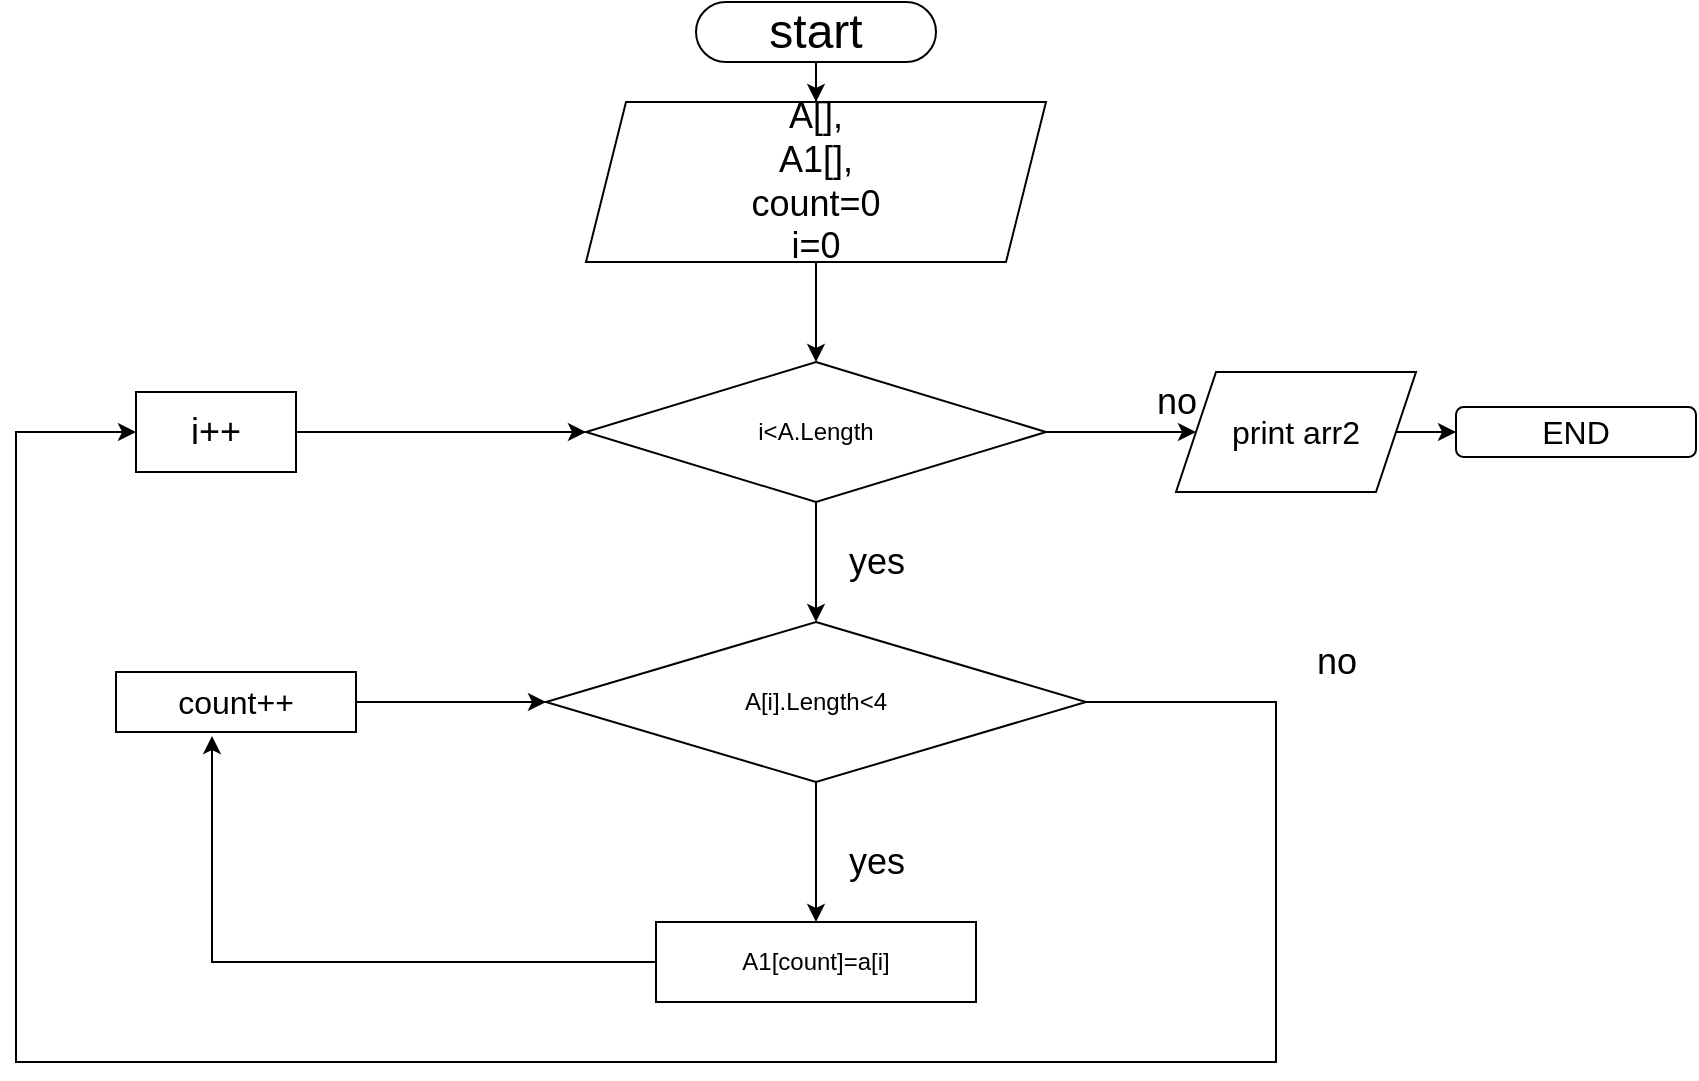<mxfile version="13.9.9" type="device"><diagram id="UBS56JaJqpV31X3wVKsK" name="Страница 1"><mxGraphModel dx="1008" dy="482" grid="1" gridSize="10" guides="1" tooltips="1" connect="1" arrows="1" fold="1" page="1" pageScale="1" pageWidth="827" pageHeight="1169" math="0" shadow="0"><root><mxCell id="0"/><mxCell id="1" parent="0"/><mxCell id="IpU3rbe3QoSzCdOb824w-13" style="edgeStyle=orthogonalEdgeStyle;rounded=0;orthogonalLoop=1;jettySize=auto;html=1;fontSize=24;" parent="1" source="IpU3rbe3QoSzCdOb824w-1" target="IpU3rbe3QoSzCdOb824w-2" edge="1"><mxGeometry relative="1" as="geometry"/></mxCell><mxCell id="IpU3rbe3QoSzCdOb824w-1" value="&lt;font style=&quot;font-size: 24px;&quot;&gt;start&lt;/font&gt;" style="rounded=1;whiteSpace=wrap;html=1;arcSize=50;" parent="1" vertex="1"><mxGeometry x="360" y="20" width="120" height="30" as="geometry"/></mxCell><mxCell id="IpU3rbe3QoSzCdOb824w-14" style="edgeStyle=orthogonalEdgeStyle;rounded=0;orthogonalLoop=1;jettySize=auto;html=1;entryX=0.5;entryY=0;entryDx=0;entryDy=0;fontSize=18;" parent="1" source="IpU3rbe3QoSzCdOb824w-2" target="IpU3rbe3QoSzCdOb824w-3" edge="1"><mxGeometry relative="1" as="geometry"/></mxCell><mxCell id="IpU3rbe3QoSzCdOb824w-2" value="&lt;font style=&quot;font-size: 18px&quot;&gt;A[],&lt;br&gt;A1[],&lt;br&gt;count=0&lt;br&gt;i=0&lt;br&gt;&lt;/font&gt;" style="shape=parallelogram;perimeter=parallelogramPerimeter;whiteSpace=wrap;html=1;fixedSize=1;" parent="1" vertex="1"><mxGeometry x="305" y="70" width="230" height="80" as="geometry"/></mxCell><mxCell id="IpU3rbe3QoSzCdOb824w-15" style="edgeStyle=orthogonalEdgeStyle;rounded=0;orthogonalLoop=1;jettySize=auto;html=1;entryX=0.5;entryY=0;entryDx=0;entryDy=0;fontSize=18;" parent="1" source="IpU3rbe3QoSzCdOb824w-3" target="IpU3rbe3QoSzCdOb824w-4" edge="1"><mxGeometry relative="1" as="geometry"/></mxCell><mxCell id="IpU3rbe3QoSzCdOb824w-20" style="edgeStyle=orthogonalEdgeStyle;rounded=0;orthogonalLoop=1;jettySize=auto;html=1;fontSize=18;entryX=0;entryY=0.5;entryDx=0;entryDy=0;" parent="1" source="IpU3rbe3QoSzCdOb824w-3" edge="1" target="IpU3rbe3QoSzCdOb824w-10"><mxGeometry relative="1" as="geometry"><mxPoint x="620" y="245" as="targetPoint"/></mxGeometry></mxCell><mxCell id="IpU3rbe3QoSzCdOb824w-3" value="i&amp;lt;A.Length" style="rhombus;whiteSpace=wrap;html=1;" parent="1" vertex="1"><mxGeometry x="305" y="200" width="230" height="70" as="geometry"/></mxCell><mxCell id="IpU3rbe3QoSzCdOb824w-16" value="" style="edgeStyle=orthogonalEdgeStyle;rounded=0;orthogonalLoop=1;jettySize=auto;html=1;fontSize=18;" parent="1" source="IpU3rbe3QoSzCdOb824w-4" target="IpU3rbe3QoSzCdOb824w-9" edge="1"><mxGeometry relative="1" as="geometry"/></mxCell><mxCell id="IpU3rbe3QoSzCdOb824w-29" style="edgeStyle=orthogonalEdgeStyle;rounded=0;orthogonalLoop=1;jettySize=auto;html=1;fontSize=18;entryX=0;entryY=0.5;entryDx=0;entryDy=0;exitX=1;exitY=0.5;exitDx=0;exitDy=0;" parent="1" source="IpU3rbe3QoSzCdOb824w-4" target="IpU3rbe3QoSzCdOb824w-26" edge="1"><mxGeometry relative="1" as="geometry"><mxPoint x="60" y="240" as="targetPoint"/><Array as="points"><mxPoint x="650" y="370"/><mxPoint x="650" y="550"/><mxPoint x="20" y="550"/><mxPoint x="20" y="235"/></Array></mxGeometry></mxCell><mxCell id="IpU3rbe3QoSzCdOb824w-4" value="A[i].Length&amp;lt;4" style="rhombus;whiteSpace=wrap;html=1;" parent="1" vertex="1"><mxGeometry x="285" y="330" width="270" height="80" as="geometry"/></mxCell><mxCell id="IpU3rbe3QoSzCdOb824w-28" value="" style="edgeStyle=orthogonalEdgeStyle;rounded=0;orthogonalLoop=1;jettySize=auto;html=1;fontSize=18;" parent="1" source="IpU3rbe3QoSzCdOb824w-8" target="IpU3rbe3QoSzCdOb824w-4" edge="1"><mxGeometry relative="1" as="geometry"/></mxCell><mxCell id="IpU3rbe3QoSzCdOb824w-8" value="&lt;font size=&quot;3&quot;&gt;count++&lt;/font&gt;" style="rounded=0;whiteSpace=wrap;html=1;" parent="1" vertex="1"><mxGeometry x="70" y="355" width="120" height="30" as="geometry"/></mxCell><mxCell id="IpU3rbe3QoSzCdOb824w-17" style="edgeStyle=orthogonalEdgeStyle;rounded=0;orthogonalLoop=1;jettySize=auto;html=1;fontSize=18;entryX=0.4;entryY=1.067;entryDx=0;entryDy=0;entryPerimeter=0;" parent="1" source="IpU3rbe3QoSzCdOb824w-9" target="IpU3rbe3QoSzCdOb824w-8" edge="1"><mxGeometry relative="1" as="geometry"><mxPoint x="120" y="410" as="targetPoint"/></mxGeometry></mxCell><mxCell id="IpU3rbe3QoSzCdOb824w-9" value="A1[count]=a[i]" style="rounded=0;whiteSpace=wrap;html=1;" parent="1" vertex="1"><mxGeometry x="340" y="480" width="160" height="40" as="geometry"/></mxCell><mxCell id="IpU3rbe3QoSzCdOb824w-21" value="" style="edgeStyle=orthogonalEdgeStyle;rounded=0;orthogonalLoop=1;jettySize=auto;html=1;fontSize=18;" parent="1" source="IpU3rbe3QoSzCdOb824w-10" target="IpU3rbe3QoSzCdOb824w-11" edge="1"><mxGeometry relative="1" as="geometry"/></mxCell><mxCell id="IpU3rbe3QoSzCdOb824w-10" value="&lt;font size=&quot;3&quot;&gt;print arr2&lt;/font&gt;" style="shape=parallelogram;perimeter=parallelogramPerimeter;whiteSpace=wrap;html=1;fixedSize=1;" parent="1" vertex="1"><mxGeometry x="600" y="205" width="120" height="60" as="geometry"/></mxCell><mxCell id="IpU3rbe3QoSzCdOb824w-11" value="&lt;font size=&quot;3&quot;&gt;END&lt;/font&gt;" style="rounded=1;whiteSpace=wrap;html=1;" parent="1" vertex="1"><mxGeometry x="740" y="222.5" width="120" height="25" as="geometry"/></mxCell><mxCell id="IpU3rbe3QoSzCdOb824w-22" value="yes" style="text;html=1;align=center;verticalAlign=middle;resizable=0;points=[];autosize=1;strokeColor=none;fillColor=none;fontSize=18;" parent="1" vertex="1"><mxGeometry x="425" y="280" width="50" height="40" as="geometry"/></mxCell><mxCell id="IpU3rbe3QoSzCdOb824w-23" value="yes" style="text;html=1;align=center;verticalAlign=middle;resizable=0;points=[];autosize=1;strokeColor=none;fillColor=none;fontSize=18;" parent="1" vertex="1"><mxGeometry x="425" y="430" width="50" height="40" as="geometry"/></mxCell><mxCell id="IpU3rbe3QoSzCdOb824w-24" value="no" style="text;html=1;align=center;verticalAlign=middle;resizable=0;points=[];autosize=1;strokeColor=none;fillColor=none;fontSize=18;" parent="1" vertex="1"><mxGeometry x="660" y="330" width="40" height="40" as="geometry"/></mxCell><mxCell id="IpU3rbe3QoSzCdOb824w-25" value="no" style="text;html=1;align=center;verticalAlign=middle;resizable=0;points=[];autosize=1;strokeColor=none;fillColor=none;fontSize=18;" parent="1" vertex="1"><mxGeometry x="580" y="200" width="40" height="40" as="geometry"/></mxCell><mxCell id="IpU3rbe3QoSzCdOb824w-30" style="edgeStyle=orthogonalEdgeStyle;rounded=0;orthogonalLoop=1;jettySize=auto;html=1;entryX=0;entryY=0.5;entryDx=0;entryDy=0;fontSize=18;" parent="1" source="IpU3rbe3QoSzCdOb824w-26" target="IpU3rbe3QoSzCdOb824w-3" edge="1"><mxGeometry relative="1" as="geometry"/></mxCell><mxCell id="IpU3rbe3QoSzCdOb824w-26" value="i++" style="whiteSpace=wrap;html=1;fontSize=18;" parent="1" vertex="1"><mxGeometry x="80" y="215" width="80" height="40" as="geometry"/></mxCell></root></mxGraphModel></diagram></mxfile>